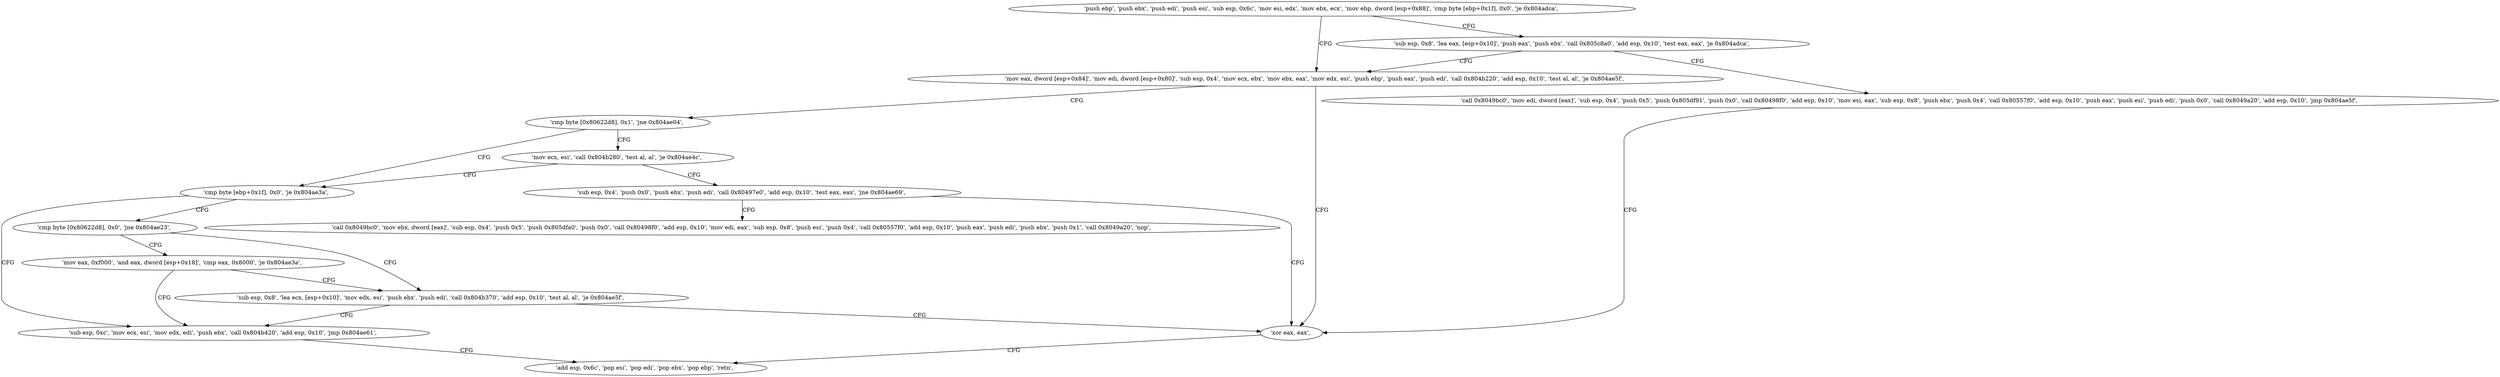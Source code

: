 digraph "func" {
"134524256" [label = "'push ebp', 'push ebx', 'push edi', 'push esi', 'sub esp, 0x6c', 'mov esi, edx', 'mov ebx, ecx', 'mov ebp, dword [esp+0x88]', 'cmp byte [ebp+0x1f], 0x0', 'je 0x804adca', " ]
"134524362" [label = "'mov eax, dword [esp+0x84]', 'mov edi, dword [esp+0x80]', 'sub esp, 0x4', 'mov ecx, ebx', 'mov ebx, eax', 'mov edx, esi', 'push ebp', 'push eax', 'push edi', 'call 0x804b220', 'add esp, 0x10', 'test al, al', 'je 0x804ae5f', " ]
"134524280" [label = "'sub esp, 0x8', 'lea eax, [esp+0x10]', 'push eax', 'push ebx', 'call 0x805c8a0', 'add esp, 0x10', 'test eax, eax', 'je 0x804adca', " ]
"134524511" [label = "'xor eax, eax', " ]
"134524400" [label = "'cmp byte [0x80622d8], 0x1', 'jne 0x804ae04', " ]
"134524301" [label = "'call 0x8049bc0', 'mov edi, dword [eax]', 'sub esp, 0x4', 'push 0x5', 'push 0x805df91', 'push 0x0', 'call 0x80498f0', 'add esp, 0x10', 'mov esi, eax', 'sub esp, 0x8', 'push ebx', 'push 0x4', 'call 0x80557f0', 'add esp, 0x10', 'push eax', 'push esi', 'push edi', 'push 0x0', 'call 0x8049a20', 'add esp, 0x10', 'jmp 0x804ae5f', " ]
"134524513" [label = "'add esp, 0x6c', 'pop esi', 'pop edi', 'pop ebx', 'pop ebp', 'retn', " ]
"134524420" [label = "'cmp byte [ebp+0x1f], 0x0', 'je 0x804ae3a', " ]
"134524409" [label = "'mov ecx, esi', 'call 0x804b280', 'test al, al', 'je 0x804ae4c', " ]
"134524474" [label = "'sub esp, 0xc', 'mov ecx, esi', 'mov edx, edi', 'push ebx', 'call 0x804b420', 'add esp, 0x10', 'jmp 0x804ae61', " ]
"134524426" [label = "'cmp byte [0x80622d8], 0x0', 'jne 0x804ae23', " ]
"134524492" [label = "'sub esp, 0x4', 'push 0x0', 'push ebx', 'push edi', 'call 0x80497e0', 'add esp, 0x10', 'test eax, eax', 'jne 0x804ae69', " ]
"134524451" [label = "'sub esp, 0x8', 'lea ecx, [esp+0x10]', 'mov edx, esi', 'push ebx', 'push edi', 'call 0x804b370', 'add esp, 0x10', 'test al, al', 'je 0x804ae5f', " ]
"134524435" [label = "'mov eax, 0xf000', 'and eax, dword [esp+0x18]', 'cmp eax, 0x8000', 'je 0x804ae3a', " ]
"134524521" [label = "'call 0x8049bc0', 'mov ebx, dword [eax]', 'sub esp, 0x4', 'push 0x5', 'push 0x805dfa0', 'push 0x0', 'call 0x80498f0', 'add esp, 0x10', 'mov edi, eax', 'sub esp, 0x8', 'push esi', 'push 0x4', 'call 0x80557f0', 'add esp, 0x10', 'push eax', 'push edi', 'push ebx', 'push 0x1', 'call 0x8049a20', 'nop', " ]
"134524256" -> "134524362" [ label = "CFG" ]
"134524256" -> "134524280" [ label = "CFG" ]
"134524362" -> "134524511" [ label = "CFG" ]
"134524362" -> "134524400" [ label = "CFG" ]
"134524280" -> "134524362" [ label = "CFG" ]
"134524280" -> "134524301" [ label = "CFG" ]
"134524511" -> "134524513" [ label = "CFG" ]
"134524400" -> "134524420" [ label = "CFG" ]
"134524400" -> "134524409" [ label = "CFG" ]
"134524301" -> "134524511" [ label = "CFG" ]
"134524420" -> "134524474" [ label = "CFG" ]
"134524420" -> "134524426" [ label = "CFG" ]
"134524409" -> "134524492" [ label = "CFG" ]
"134524409" -> "134524420" [ label = "CFG" ]
"134524474" -> "134524513" [ label = "CFG" ]
"134524426" -> "134524451" [ label = "CFG" ]
"134524426" -> "134524435" [ label = "CFG" ]
"134524492" -> "134524521" [ label = "CFG" ]
"134524492" -> "134524511" [ label = "CFG" ]
"134524451" -> "134524511" [ label = "CFG" ]
"134524451" -> "134524474" [ label = "CFG" ]
"134524435" -> "134524474" [ label = "CFG" ]
"134524435" -> "134524451" [ label = "CFG" ]
}
